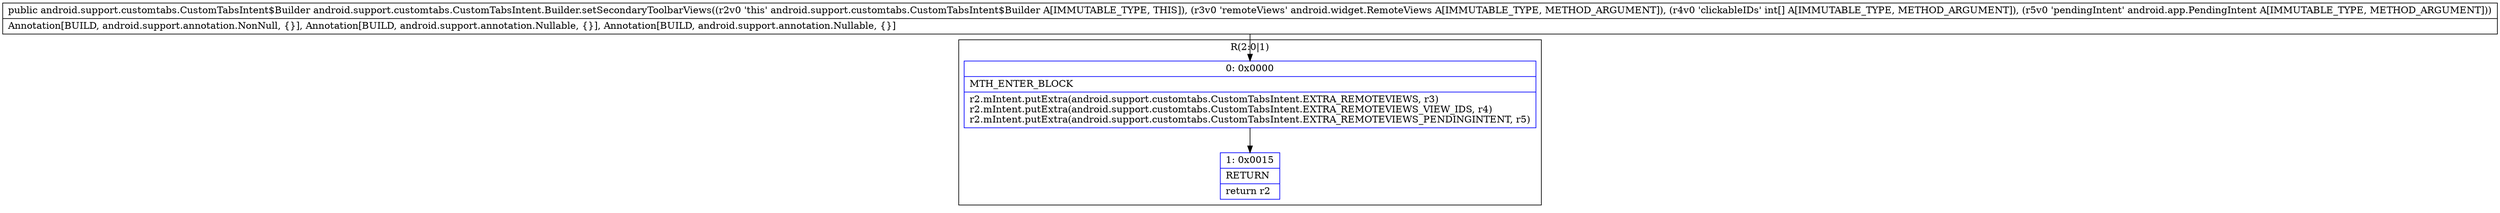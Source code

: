 digraph "CFG forandroid.support.customtabs.CustomTabsIntent.Builder.setSecondaryToolbarViews(Landroid\/widget\/RemoteViews;[ILandroid\/app\/PendingIntent;)Landroid\/support\/customtabs\/CustomTabsIntent$Builder;" {
subgraph cluster_Region_1779662984 {
label = "R(2:0|1)";
node [shape=record,color=blue];
Node_0 [shape=record,label="{0\:\ 0x0000|MTH_ENTER_BLOCK\l|r2.mIntent.putExtra(android.support.customtabs.CustomTabsIntent.EXTRA_REMOTEVIEWS, r3)\lr2.mIntent.putExtra(android.support.customtabs.CustomTabsIntent.EXTRA_REMOTEVIEWS_VIEW_IDS, r4)\lr2.mIntent.putExtra(android.support.customtabs.CustomTabsIntent.EXTRA_REMOTEVIEWS_PENDINGINTENT, r5)\l}"];
Node_1 [shape=record,label="{1\:\ 0x0015|RETURN\l|return r2\l}"];
}
MethodNode[shape=record,label="{public android.support.customtabs.CustomTabsIntent$Builder android.support.customtabs.CustomTabsIntent.Builder.setSecondaryToolbarViews((r2v0 'this' android.support.customtabs.CustomTabsIntent$Builder A[IMMUTABLE_TYPE, THIS]), (r3v0 'remoteViews' android.widget.RemoteViews A[IMMUTABLE_TYPE, METHOD_ARGUMENT]), (r4v0 'clickableIDs' int[] A[IMMUTABLE_TYPE, METHOD_ARGUMENT]), (r5v0 'pendingIntent' android.app.PendingIntent A[IMMUTABLE_TYPE, METHOD_ARGUMENT]))  | Annotation[BUILD, android.support.annotation.NonNull, \{\}], Annotation[BUILD, android.support.annotation.Nullable, \{\}], Annotation[BUILD, android.support.annotation.Nullable, \{\}]\l}"];
MethodNode -> Node_0;
Node_0 -> Node_1;
}

